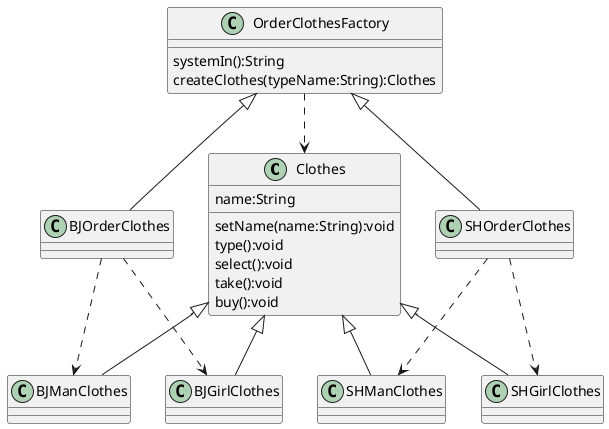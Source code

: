 @startuml
class Clothes{
    name:String
    setName(name:String):void
    type():void
    select():void
    take():void
    buy():void
}
class BJManClothes
class BJGirlClothes
class SHManClothes
class SHGirlClothes
Clothes <|-- BJManClothes
Clothes <|-- BJGirlClothes
Clothes <|-- SHManClothes
Clothes <|-- SHGirlClothes
class OrderClothesFactory{
    systemIn():String
    createClothes(typeName:String):Clothes
}
class BJOrderClothes
class SHOrderClothes
BJOrderClothes ..> BJGirlClothes
BJOrderClothes ..> BJManClothes
SHOrderClothes ..> SHManClothes
SHOrderClothes ..> SHGirlClothes
OrderClothesFactory <|-- BJOrderClothes
OrderClothesFactory <|-- SHOrderClothes

OrderClothesFactory..>Clothes
@enduml